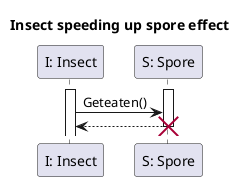 @startuml InsectSpeedUp

title Insect speeding up spore effect

participant "I: Insect" as I
participant "S: Spore" as Sp

activate I
activate Sp

I -> Sp: Geteaten()
Sp --> I

destroy Sp

@enduml